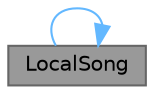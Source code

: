digraph "LocalSong"
{
 // LATEX_PDF_SIZE
  bgcolor="transparent";
  edge [fontname=Helvetica,fontsize=10,labelfontname=Helvetica,labelfontsize=10];
  node [fontname=Helvetica,fontsize=10,shape=box,height=0.2,width=0.4];
  rankdir="RL";
  Node1 [id="Node000001",label="LocalSong",height=0.2,width=0.4,color="gray40", fillcolor="grey60", style="filled", fontcolor="black",tooltip="构造函数，初始化本地歌曲界面"];
  Node1 -> Node1 [id="edge1_Node000001_Node000001",dir="back",color="steelblue1",style="solid",tooltip=" "];
}
